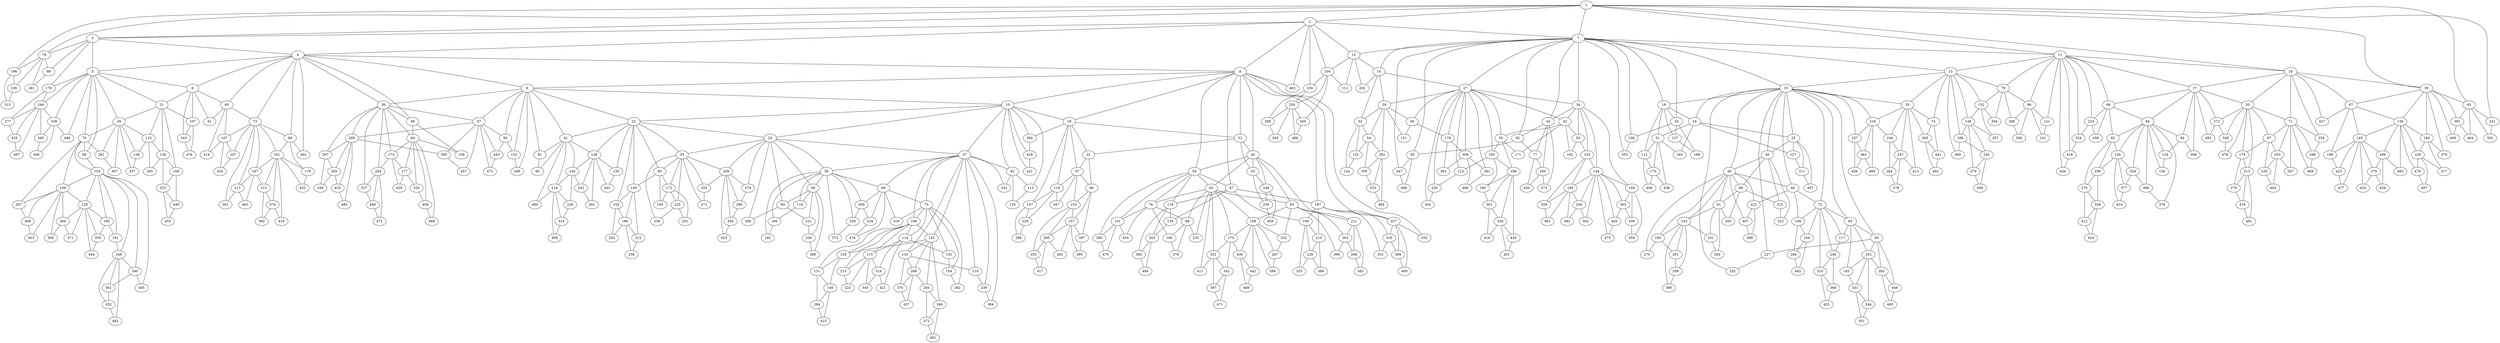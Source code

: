 graph grafoDorogovtsevMendes{
1--2
1--3
2--3
2--4
3--4
3--5
4--5
4--6
5--6
1--7
2--7
2--8
4--8
4--9
8--9
8--10
9--10
1--11
7--11
2--12
7--12
7--13
11--13
7--14
12--14
7--15
13--15
1--16
11--16
11--17
16--17
7--18
15--18
8--19
10--19
16--20
17--20
5--21
6--21
9--22
10--22
10--23
22--23
15--24
18--24
15--25
24--25
7--26
18--26
7--27
14--27
5--28
21--28
14--29
27--29
15--30
25--30
8--31
19--31
19--32
31--32
22--33
23--33
7--34
27--34
13--35
15--35
4--36
9--36
10--37
23--37
23--38
37--38
1--39
16--39
15--40
30--40
9--41
22--41
27--42
34--42
1--43
39--43
7--44
34--44
8--45
31--45
15--46
40--46
9--47
36--47
4--48
36--48
27--49
29--49
9--50
47--50
18--51
24--51
14--52
29--52
31--53
45--53
29--54
52--54
27--55
42--55
7--56
44--56
19--57
32--57
23--58
38--58
8--59
45--59
4--60
6--60
6--61
60--61
45--62
59--62
34--63
42--63
36--64
48--64
45--65
62--65
11--66
17--66
16--67
39--67
30--68
40--68
37--69
38--69
5--70
28--70
16--71
20--71
15--72
46--72
4--73
60--73
13--74
35--74
37--75
69--75
59--76
62--76
44--77
56--77
1--78
3--78
11--79
13--79
22--80
33--80
9--81
41--81
10--82
37--82
23--83
58--83
17--84
66--84
15--85
72--85
11--86
79--86
8--87
59--87
62--88
76--88
4--89
73--89
41--90
81--90
40--91
68--91
66--92
84--92
7--93
56--93
17--94
84--94
15--95
85--95
32--96
57--96
20--97
71--97
3--98
78--98
5--99
70--99
46--100
72--100
59--101
76--101
34--102
63--102
70--103
99--103
2--104
12--104
27--105
55--105
37--106
75--106
6--107
21--107
7--108
26--108
70--109
103--109
21--110
28--110
12--111
104--111
18--112
51--112
10--113
82--113
75--114
106--114
106--115
114--115
38--116
58--116
72--117
85--117
19--118
57--118
59--119
87--119
82--120
113--120
11--121
86--121
52--122
54--122
27--123
105--123
84--124
94--124
37--125
106--125
103--126
109--126
24--127
25--127
22--128
41--128
106--129
125--129
39--130
67--130
106--131
129--131
13--132
79--132
37--133
125--133
87--134
119--134
75--135
114--135
21--136
110--136
18--137
26--137
28--138
110--138
84--139
92--139
41--140
128--140
86--141
121--141
52--142
122--142
40--143
91--143
34--144
102--144
67--145
130--145
129--146
131--146
19--147
118--147
13--148
132--148
22--149
80--149
22--150
128--150
29--151
49--151
9--152
50--152
57--153
96--153
75--154
135--154
22--155
149--155
84--156
124--156
96--157
153--157
62--158
65--158
48--159
64--159
44--160
77--160
73--161
89--161
42--162
63--162
85--163
95--163
72--164
100--164
24--165
51--165
38--166
116--166
60--167
73--167
21--168
136--168
34--169
144--169
51--170
112--170
42--171
55--171
33--172
80--172
36--173
64--173
20--174
97--174
62--175
158--175
89--176
161--176
64--177
173--177
3--178
5--178
27--179
49--179
76--180
88--180
78--181
98--181
40--182
143--182
85--183
163--183
39--184
130--184
103--185
126--185
149--186
155--186
8--187
87--187
13--188
148--188
55--189
105--189
105--190
189--190
103--191
185--191
38--192
166--192
80--193
172--193
87--194
187--194
102--195
144--195
1--196
78--196
73--197
161--197
67--198
145--198
26--199
137--199
38--200
69--200
143--201
182--201
12--202
14--202
119--203
134--203
36--204
173--204
68--205
91--205
144--206
195--206
73--207
167--207
143--208
201--208
23--209
33--209
187--210
194--210
45--211
65--211
149--212
186--212
20--213
174--213
60--214
167--214
106--215
115--215
15--216
35--216
73--217
197--217
41--218
140--218
37--219
133--219
130--220
184--220
58--221
83--221
40--222
46--222
115--223
215--223
11--224
66--224
33--225
172--225
194--226
210--226
15--227
95--227
140--228
218--228
118--229
147--229
2--230
104--230
91--231
143--231
65--232
158--232
62--233
88--233
69--234
200--234
27--235
123--235
78--236
196--236
15--237
216--237
33--238
225--238
37--239
219--239
72--240
117--240
1--241
43--241
128--242
140--242
155--243
186--243
5--244
178--244
148--245
188--245
35--246
216--246
35--247
246--247
103--248
191--248
45--249
53--249
104--250
230--250
172--251
225--251
15--252
227--252
71--253
97--253
16--254
71--254
33--255
209--255
92--256
139--256
8--257
187--257
186--258
212--258
53--259
249--259
91--260
231--260
73--261
217--261
4--262
89--262
65--263
211--263
246--264
247--264
104--265
250--265
9--266
152--266
71--267
253--267
211--268
263--268
36--269
47--269
148--270
245--270
33--271
255--271
17--272
20--272
44--273
160--273
23--274
209--274
40--275
182--275
92--276
256--276
178--277
244--277
247--278
264--278
174--279
213--279
59--280
101--280
28--281
70--281
29--282
54--282
95--283
163--283
100--284
164--284
153--285
157--285
147--286
229--286
158--287
232--287
125--288
133--288
230--289
250--289
209--290
274--290
128--291
242--291
75--292
154--292
125--293
288--293
131--294
146--294
110--295
136--295
79--296
86--296
70--297
109--297
71--298
254--298
130--299
145--299
35--300
74--300
189--301
190--301
43--302
241--302
144--303
169--303
79--304
132--304
54--305
282--305
23--306
83--306
36--307
269--307
27--308
179--308
17--309
94--309
72--310
240--310
25--311
127--311
161--312
197--312
196--313
236--313
218--314
228--314
30--315
68--315
187--316
257--316
184--317
220--317
69--318
75--318
114--319
115--319
64--320
177--320
62--321
175--321
30--322
315--322
136--323
168--323
167--324
207--324
194--325
226--325
189--326
301--326
36--327
204--327
84--328
139--328
102--329
195--329
38--330
200--330
163--331
183--331
8--332
257--332
282--333
305--333
11--334
224--334
97--335
253--335
58--336
221--336
28--337
138--337
5--338
244--338
169--339
303--339
103--340
248--340
37--341
82--341
175--342
321--342
6--343
107--343
163--344
331--344
115--345
319--345
125--346
293--346
57--347
118--347
20--348
272--348
245--349
270--349
269--350
307--350
331--351
344--351
187--352
316--352
7--353
108--353
27--354
235--354
153--355
285--355
169--356
339--356
132--357
148--357
256--358
276--358
126--359
185--359
244--360
338--360
248--361
340--361
144--362
206--362
216--363
237--363
109--364
126--364
250--365
289--365
84--366
328--366
28--367
281--367
240--368
310--368
109--369
297--369
39--370
184--370
126--371
364--371
293--372
346--372
38--373
330--373
161--374
312--374
133--375
288--375
84--376
366--376
139--377
328--377
88--378
180--378
145--379
299--379
119--380
203--380
27--381
308--381
312--382
374--382
211--383
268--383
37--384
239--384
47--385
269--385
210--386
226--386
96--387
157--387
58--388
336--388
257--389
316--389
143--390
208--390
39--391
43--391
179--392
308--392
157--393
285--393
10--394
19--394
157--395
387--395
158--396
287--396
321--397
342--397
86--398
296--398
65--399
263--399
39--400
391--400
128--401
150--401
2--402
8--402
109--403
369--403
253--404
335--404
103--405
340--405
338--406
360--406
40--407
222--407
112--408
170--408
64--409
320--409
161--410
374--410
62--411
321--411
276--412
358--412
35--413
247--413
139--414
377--414
146--415
294--415
301--416
326--416
285--417
355--417
11--418
334--418
213--419
279--419
189--420
326--420
114--421
319--421
145--422
379--422
145--423
198--423
358--424
412--424
310--425
368--425
11--426
418--426
16--427
67--427
10--428
394--428
173--429
177--429
77--430
160--430
10--431
428--431
248--432
361--432
269--433
350--433
76--434
101--434
244--435
277--435
158--436
175--436
288--437
375--437
51--438
170--438
307--439
350--439
168--440
323--440
74--441
300--441
158--442
436--442
47--443
50--443
126--444
359--444
144--445
303--445
204--446
327--446
7--447
93--447
95--448
283--448
5--449
338--449
209--450
290--450
326--451
420--451
161--452
176--452
209--453
450--453
299--454
379--454
323--455
440--455
237--456
363--456
47--457
385--457
66--458
224--458
249--459
259--459
257--460
389--460
195--461
329--461
164--462
284--462
197--463
217--463
43--464
391--464
283--465
448--465
308--466
381--466
244--467
435--467
64--468
409--468
71--469
298--469
101--470
280--470
342--471
397--471
204--472
446--472
47--473
443--473
69--474
234--474
144--475
445--475
107--476
343--476
145--477
423--477
20--478
348--478
130--479
220--479
41--480
218--480
213--481
419--481
195--482
206--482
248--483
432--483
282--484
333--484
269--485
433--485
250--486
265--486
220--487
479--487
436--488
442--488
216--489
363--489
13--490
188--490
346--491
372--491
300--492
441--492
17--493
272--493
203--494
380--494
130--495
299--495
222--496
407--496
25--497
311--497
93--498
447--498
218--499
314--499
109--500
364--500
}
